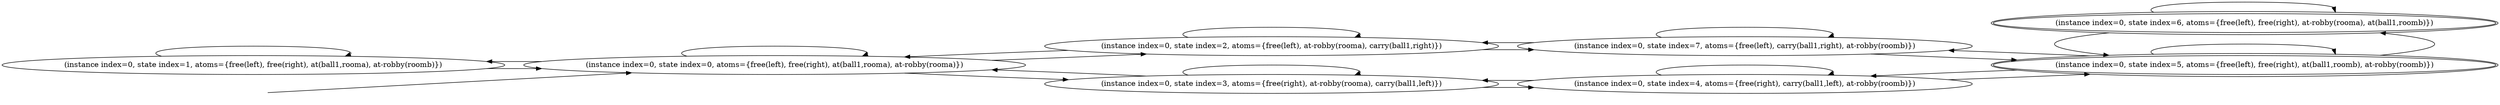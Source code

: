 digraph {
rankdir="LR"
s1[label="(instance index=0, state index=1, atoms={free(left), free(right), at(ball1,rooma), at-robby(roomb)})"]
s0[label="(instance index=0, state index=0, atoms={free(left), free(right), at(ball1,rooma), at-robby(rooma)})"]
s2[label="(instance index=0, state index=2, atoms={free(left), at-robby(rooma), carry(ball1,right)})"]
s3[label="(instance index=0, state index=3, atoms={free(right), at-robby(rooma), carry(ball1,left)})"]
s7[label="(instance index=0, state index=7, atoms={free(left), carry(ball1,right), at-robby(roomb)})"]
s4[label="(instance index=0, state index=4, atoms={free(right), carry(ball1,left), at-robby(roomb)})"]
s5[peripheries=2,label="(instance index=0, state index=5, atoms={free(left), free(right), at(ball1,roomb), at-robby(roomb)})"]
s6[peripheries=2,label="(instance index=0, state index=6, atoms={free(left), free(right), at-robby(rooma), at(ball1,roomb)})"]
Dangling [ label = "", style = invis ]
{ rank = same; Dangling }
Dangling -> s0
{ rank = same; s0}
{ rank = same; s0}
{ rank = same; s2,s3}
{ rank = same; s7,s4}
{ rank = same; s5,s6}
{
s1->s1
s1->s0
}
{
s0->s3
s0->s2
s0->s1
s0->s0
}
{
s2->s7
s2->s2
s2->s0
s3->s4
s3->s3
s3->s0
}
{
s7->s7
s7->s5
s7->s2
s4->s5
s4->s4
s4->s3
}
{
s5->s7
s5->s6
s5->s5
s5->s4
s6->s6
s6->s5
}
}
